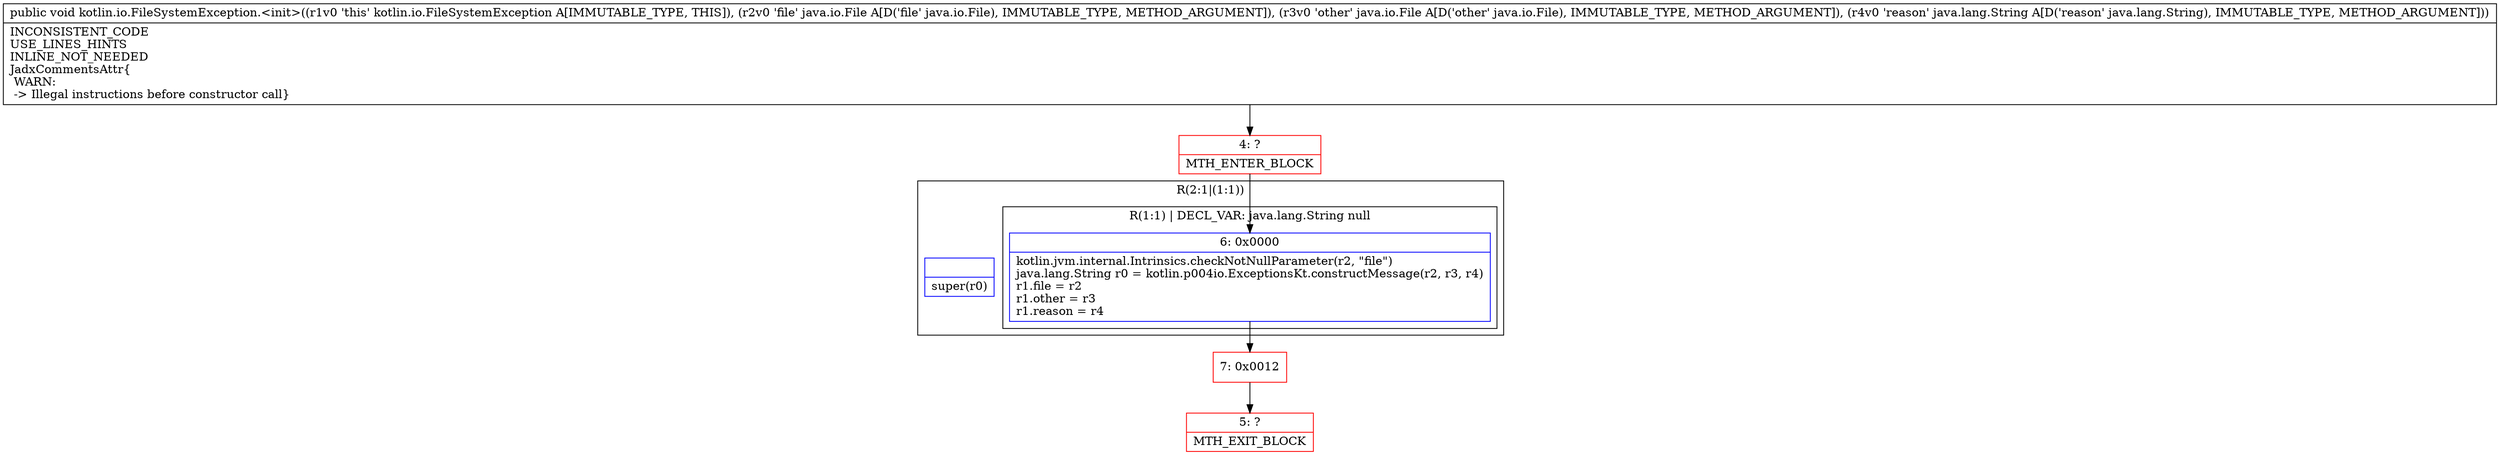 digraph "CFG forkotlin.io.FileSystemException.\<init\>(Ljava\/io\/File;Ljava\/io\/File;Ljava\/lang\/String;)V" {
subgraph cluster_Region_1007167121 {
label = "R(2:1|(1:1))";
node [shape=record,color=blue];
Node_InsnContainer_1658290436 [shape=record,label="{|super(r0)\l}"];
subgraph cluster_Region_1743725834 {
label = "R(1:1) | DECL_VAR: java.lang.String null\l";
node [shape=record,color=blue];
Node_6 [shape=record,label="{6\:\ 0x0000|kotlin.jvm.internal.Intrinsics.checkNotNullParameter(r2, \"file\")\ljava.lang.String r0 = kotlin.p004io.ExceptionsKt.constructMessage(r2, r3, r4)\lr1.file = r2\lr1.other = r3\lr1.reason = r4\l}"];
}
}
Node_4 [shape=record,color=red,label="{4\:\ ?|MTH_ENTER_BLOCK\l}"];
Node_7 [shape=record,color=red,label="{7\:\ 0x0012}"];
Node_5 [shape=record,color=red,label="{5\:\ ?|MTH_EXIT_BLOCK\l}"];
MethodNode[shape=record,label="{public void kotlin.io.FileSystemException.\<init\>((r1v0 'this' kotlin.io.FileSystemException A[IMMUTABLE_TYPE, THIS]), (r2v0 'file' java.io.File A[D('file' java.io.File), IMMUTABLE_TYPE, METHOD_ARGUMENT]), (r3v0 'other' java.io.File A[D('other' java.io.File), IMMUTABLE_TYPE, METHOD_ARGUMENT]), (r4v0 'reason' java.lang.String A[D('reason' java.lang.String), IMMUTABLE_TYPE, METHOD_ARGUMENT]))  | INCONSISTENT_CODE\lUSE_LINES_HINTS\lINLINE_NOT_NEEDED\lJadxCommentsAttr\{\l WARN: \l \-\> Illegal instructions before constructor call\}\l}"];
MethodNode -> Node_4;Node_6 -> Node_7;
Node_4 -> Node_6;
Node_7 -> Node_5;
}

